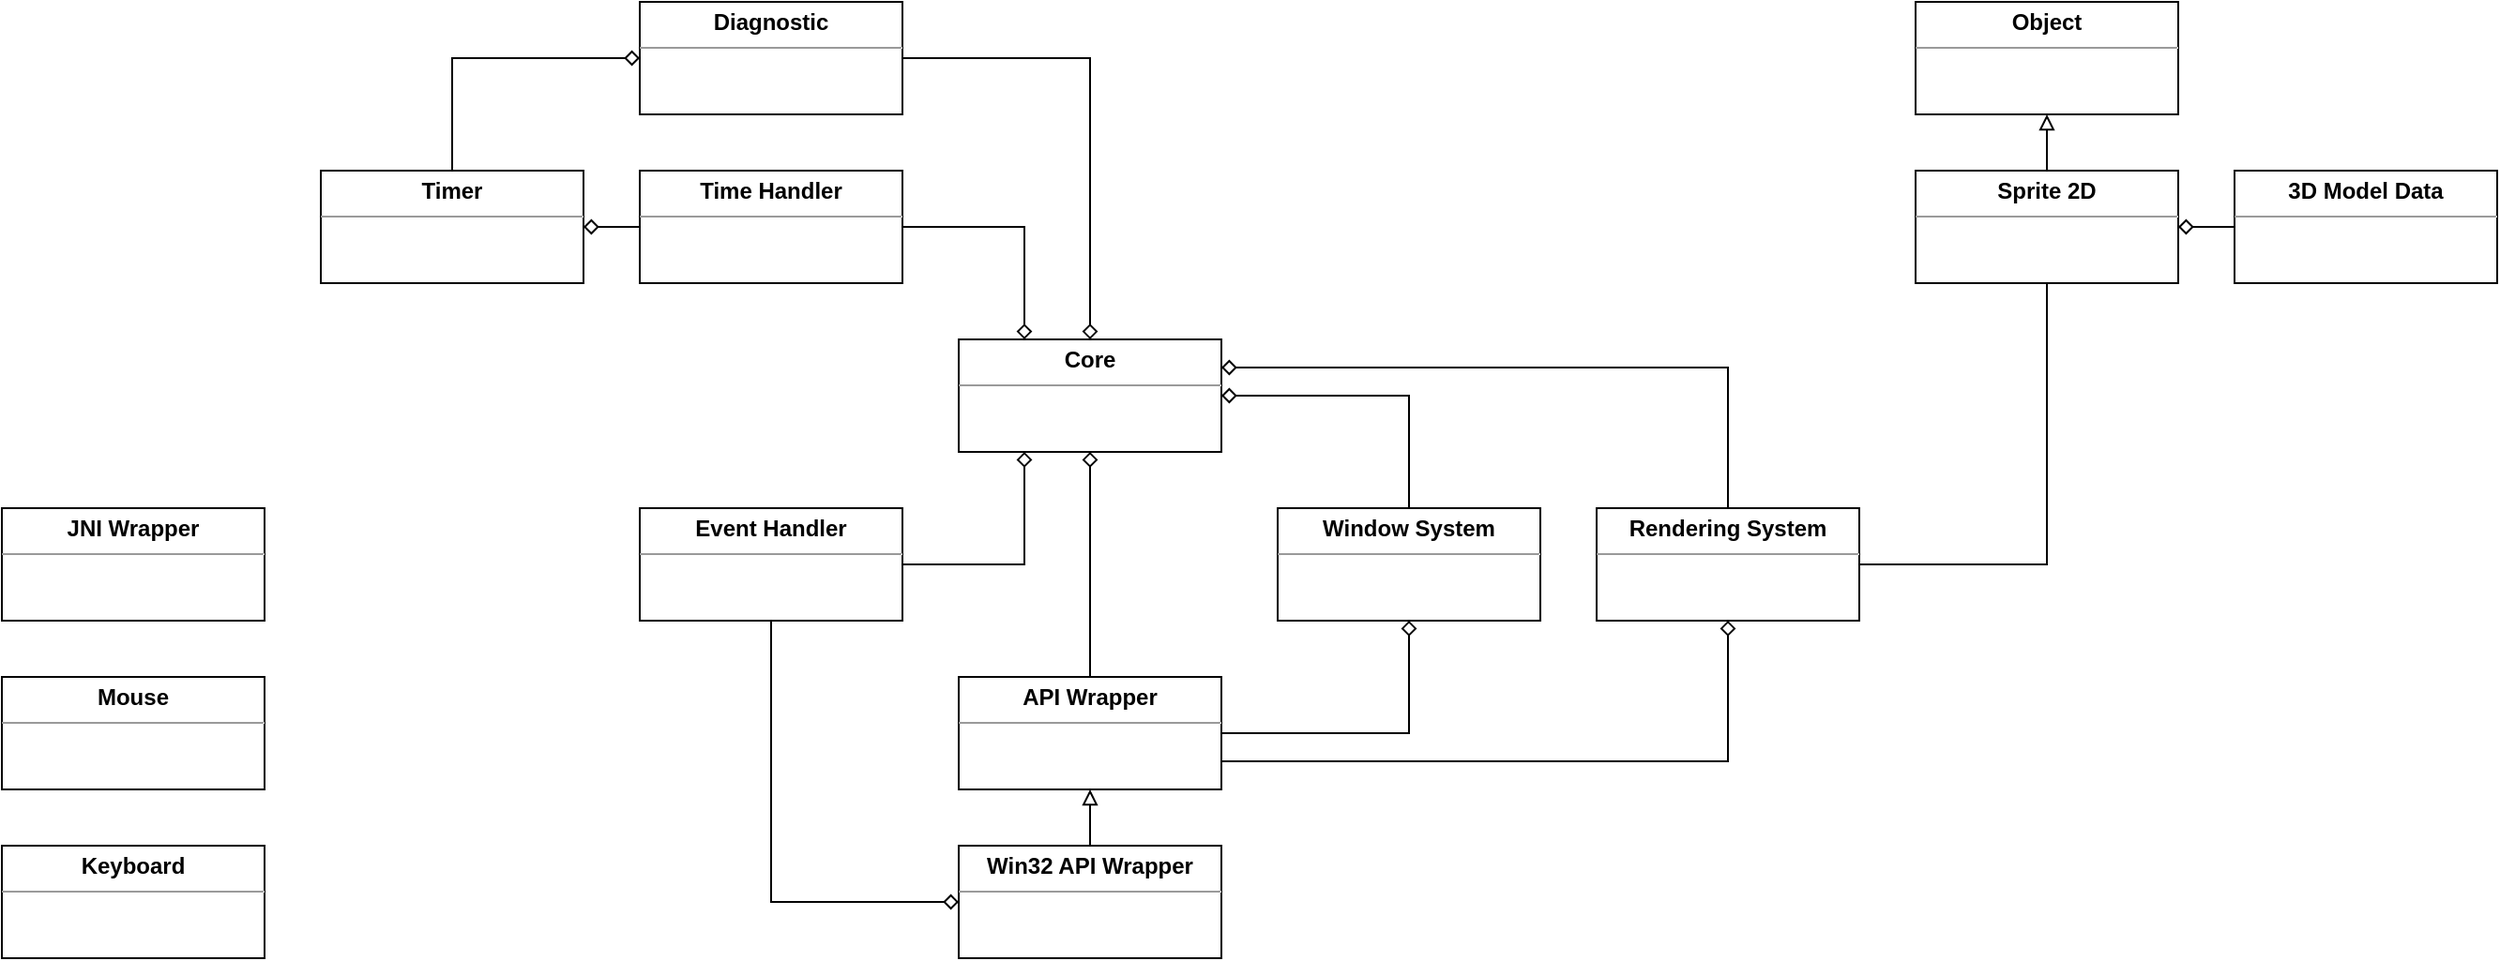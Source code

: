 <mxfile version="13.7.5" type="device"><diagram id="DmxBHvmwaSEjA6_VeW33" name="Page-1"><mxGraphModel dx="3197" dy="2439" grid="1" gridSize="10" guides="1" tooltips="1" connect="1" arrows="1" fold="1" page="1" pageScale="1" pageWidth="827" pageHeight="1169" math="0" shadow="0"><root><mxCell id="0"/><mxCell id="1" parent="0"/><mxCell id="AmZ64zttbgACXLcnOUk--17" value="" style="edgeStyle=orthogonalEdgeStyle;rounded=0;orthogonalLoop=1;jettySize=auto;html=1;endArrow=none;endFill=0;entryX=1;entryY=0.5;entryDx=0;entryDy=0;startArrow=diamond;startFill=0;exitX=0.25;exitY=0;exitDx=0;exitDy=0;" parent="1" source="m0LTPqCmksejL25E1hFx-1" target="mVHAmvGUp1Sz0_ahpl1V-3" edge="1"><mxGeometry relative="1" as="geometry"><mxPoint x="300" y="-360" as="targetPoint"/></mxGeometry></mxCell><mxCell id="m0LTPqCmksejL25E1hFx-1" value="&lt;p style=&quot;margin: 0px ; margin-top: 4px ; text-align: center&quot;&gt;&lt;b&gt;Core&lt;/b&gt;&lt;/p&gt;&lt;hr size=&quot;1&quot;&gt;&lt;div style=&quot;height: 2px&quot;&gt;&lt;/div&gt;" style="verticalAlign=top;align=left;overflow=fill;fontSize=12;fontFamily=Helvetica;html=1;" parent="1" vertex="1"><mxGeometry x="200" y="-200" width="140" height="60" as="geometry"/></mxCell><mxCell id="AmZ64zttbgACXLcnOUk--14" value="" style="edgeStyle=orthogonalEdgeStyle;rounded=0;orthogonalLoop=1;jettySize=auto;html=1;endArrow=diamond;endFill=0;entryX=0;entryY=0.5;entryDx=0;entryDy=0;exitX=0.5;exitY=1;exitDx=0;exitDy=0;" parent="1" source="mVHAmvGUp1Sz0_ahpl1V-1" target="mVHAmvGUp1Sz0_ahpl1V-8" edge="1"><mxGeometry relative="1" as="geometry"/></mxCell><mxCell id="AmZ64zttbgACXLcnOUk--15" value="" style="edgeStyle=orthogonalEdgeStyle;rounded=0;orthogonalLoop=1;jettySize=auto;html=1;endArrow=diamond;endFill=0;entryX=0.25;entryY=1;entryDx=0;entryDy=0;" parent="1" source="mVHAmvGUp1Sz0_ahpl1V-1" target="m0LTPqCmksejL25E1hFx-1" edge="1"><mxGeometry relative="1" as="geometry"/></mxCell><mxCell id="mVHAmvGUp1Sz0_ahpl1V-1" value="&lt;p style=&quot;margin: 0px ; margin-top: 4px ; text-align: center&quot;&gt;&lt;b&gt;Event Handler&lt;/b&gt;&lt;/p&gt;&lt;hr size=&quot;1&quot;&gt;&lt;div style=&quot;height: 2px&quot;&gt;&lt;/div&gt;" style="verticalAlign=top;align=left;overflow=fill;fontSize=12;fontFamily=Helvetica;html=1;" parent="1" vertex="1"><mxGeometry x="30" y="-110" width="140" height="60" as="geometry"/></mxCell><mxCell id="AmZ64zttbgACXLcnOUk--18" value="" style="edgeStyle=orthogonalEdgeStyle;rounded=0;orthogonalLoop=1;jettySize=auto;html=1;startArrow=none;startFill=0;endArrow=diamond;endFill=0;" parent="1" source="mVHAmvGUp1Sz0_ahpl1V-3" target="nWeJJFYkCO01219bqxLl-8" edge="1"><mxGeometry relative="1" as="geometry"/></mxCell><mxCell id="mVHAmvGUp1Sz0_ahpl1V-3" value="&lt;p style=&quot;margin: 0px ; margin-top: 4px ; text-align: center&quot;&gt;&lt;b&gt;Time Handler&lt;/b&gt;&lt;/p&gt;&lt;hr size=&quot;1&quot;&gt;&lt;div style=&quot;height: 2px&quot;&gt;&lt;/div&gt;" style="verticalAlign=top;align=left;overflow=fill;fontSize=12;fontFamily=Helvetica;html=1;" parent="1" vertex="1"><mxGeometry x="30" y="-290" width="140" height="60" as="geometry"/></mxCell><mxCell id="AmZ64zttbgACXLcnOUk--6" value="" style="edgeStyle=orthogonalEdgeStyle;rounded=0;orthogonalLoop=1;jettySize=auto;html=1;endArrow=diamond;endFill=0;entryX=1;entryY=0.5;entryDx=0;entryDy=0;exitX=0.5;exitY=0;exitDx=0;exitDy=0;" parent="1" source="mVHAmvGUp1Sz0_ahpl1V-4" target="m0LTPqCmksejL25E1hFx-1" edge="1"><mxGeometry relative="1" as="geometry"/></mxCell><mxCell id="mVHAmvGUp1Sz0_ahpl1V-4" value="&lt;p style=&quot;margin: 0px ; margin-top: 4px ; text-align: center&quot;&gt;&lt;b&gt;Window System&lt;/b&gt;&lt;/p&gt;&lt;hr size=&quot;1&quot;&gt;&lt;div style=&quot;height: 2px&quot;&gt;&lt;/div&gt;" style="verticalAlign=top;align=left;overflow=fill;fontSize=12;fontFamily=Helvetica;html=1;" parent="1" vertex="1"><mxGeometry x="370" y="-110" width="140" height="60" as="geometry"/></mxCell><mxCell id="AmZ64zttbgACXLcnOUk--8" value="" style="edgeStyle=orthogonalEdgeStyle;rounded=0;orthogonalLoop=1;jettySize=auto;html=1;endArrow=diamond;endFill=0;entryX=0.5;entryY=1;entryDx=0;entryDy=0;exitX=1;exitY=0.5;exitDx=0;exitDy=0;" parent="1" source="mVHAmvGUp1Sz0_ahpl1V-5" target="mVHAmvGUp1Sz0_ahpl1V-4" edge="1"><mxGeometry relative="1" as="geometry"/></mxCell><mxCell id="AmZ64zttbgACXLcnOUk--10" value="" style="edgeStyle=orthogonalEdgeStyle;rounded=0;orthogonalLoop=1;jettySize=auto;html=1;endArrow=diamond;endFill=0;entryX=0.5;entryY=1;entryDx=0;entryDy=0;exitX=1;exitY=0.75;exitDx=0;exitDy=0;" parent="1" source="mVHAmvGUp1Sz0_ahpl1V-5" target="mVHAmvGUp1Sz0_ahpl1V-6" edge="1"><mxGeometry relative="1" as="geometry"/></mxCell><mxCell id="AmZ64zttbgACXLcnOUk--12" value="" style="edgeStyle=orthogonalEdgeStyle;rounded=0;orthogonalLoop=1;jettySize=auto;html=1;endArrow=diamond;endFill=0;entryX=0.5;entryY=1;entryDx=0;entryDy=0;" parent="1" source="mVHAmvGUp1Sz0_ahpl1V-5" target="m0LTPqCmksejL25E1hFx-1" edge="1"><mxGeometry relative="1" as="geometry"/></mxCell><mxCell id="mVHAmvGUp1Sz0_ahpl1V-5" value="&lt;p style=&quot;margin: 0px ; margin-top: 4px ; text-align: center&quot;&gt;&lt;b&gt;API Wrapper&lt;/b&gt;&lt;/p&gt;&lt;hr size=&quot;1&quot;&gt;&lt;div style=&quot;height: 2px&quot;&gt;&lt;/div&gt;" style="verticalAlign=top;align=left;overflow=fill;fontSize=12;fontFamily=Helvetica;html=1;" parent="1" vertex="1"><mxGeometry x="200" y="-20" width="140" height="60" as="geometry"/></mxCell><mxCell id="AmZ64zttbgACXLcnOUk--5" value="" style="edgeStyle=orthogonalEdgeStyle;rounded=0;orthogonalLoop=1;jettySize=auto;html=1;endArrow=diamond;endFill=0;exitX=0.5;exitY=0;exitDx=0;exitDy=0;entryX=1;entryY=0.25;entryDx=0;entryDy=0;" parent="1" source="mVHAmvGUp1Sz0_ahpl1V-6" target="m0LTPqCmksejL25E1hFx-1" edge="1"><mxGeometry relative="1" as="geometry"><mxPoint x="360" y="-190" as="targetPoint"/></mxGeometry></mxCell><mxCell id="mVHAmvGUp1Sz0_ahpl1V-6" value="&lt;p style=&quot;margin: 0px ; margin-top: 4px ; text-align: center&quot;&gt;&lt;b&gt;Rendering System&lt;/b&gt;&lt;/p&gt;&lt;hr size=&quot;1&quot;&gt;&lt;div style=&quot;height: 2px&quot;&gt;&lt;/div&gt;" style="verticalAlign=top;align=left;overflow=fill;fontSize=12;fontFamily=Helvetica;html=1;" parent="1" vertex="1"><mxGeometry x="540" y="-110" width="140" height="60" as="geometry"/></mxCell><mxCell id="AmZ64zttbgACXLcnOUk--11" value="" style="edgeStyle=orthogonalEdgeStyle;rounded=0;orthogonalLoop=1;jettySize=auto;html=1;endArrow=block;endFill=0;" parent="1" source="mVHAmvGUp1Sz0_ahpl1V-8" target="mVHAmvGUp1Sz0_ahpl1V-5" edge="1"><mxGeometry relative="1" as="geometry"/></mxCell><mxCell id="mVHAmvGUp1Sz0_ahpl1V-8" value="&lt;p style=&quot;margin: 0px ; margin-top: 4px ; text-align: center&quot;&gt;&lt;b&gt;Win32 API Wrapper&lt;/b&gt;&lt;/p&gt;&lt;hr size=&quot;1&quot;&gt;&lt;div style=&quot;height: 2px&quot;&gt;&lt;/div&gt;" style="verticalAlign=top;align=left;overflow=fill;fontSize=12;fontFamily=Helvetica;html=1;" parent="1" vertex="1"><mxGeometry x="200" y="70" width="140" height="60" as="geometry"/></mxCell><mxCell id="AmZ64zttbgACXLcnOUk--23" value="" style="edgeStyle=orthogonalEdgeStyle;rounded=0;orthogonalLoop=1;jettySize=auto;html=1;startArrow=none;startFill=0;endArrow=diamond;endFill=0;entryX=0;entryY=0.5;entryDx=0;entryDy=0;exitX=0.5;exitY=0;exitDx=0;exitDy=0;" parent="1" source="nWeJJFYkCO01219bqxLl-8" target="AmZ64zttbgACXLcnOUk--20" edge="1"><mxGeometry relative="1" as="geometry"><mxPoint x="-70" y="-280" as="targetPoint"/></mxGeometry></mxCell><mxCell id="nWeJJFYkCO01219bqxLl-8" value="&lt;p style=&quot;margin: 0px ; margin-top: 4px ; text-align: center&quot;&gt;&lt;b&gt;Timer&lt;/b&gt;&lt;/p&gt;&lt;hr size=&quot;1&quot;&gt;&lt;div style=&quot;height: 2px&quot;&gt;&lt;/div&gt;" style="verticalAlign=top;align=left;overflow=fill;fontSize=12;fontFamily=Helvetica;html=1;" parent="1" vertex="1"><mxGeometry x="-140" y="-290" width="140" height="60" as="geometry"/></mxCell><mxCell id="AmZ64zttbgACXLcnOUk--21" value="" style="edgeStyle=orthogonalEdgeStyle;rounded=0;orthogonalLoop=1;jettySize=auto;html=1;startArrow=none;startFill=0;endArrow=diamond;endFill=0;entryX=0.5;entryY=0;entryDx=0;entryDy=0;" parent="1" source="AmZ64zttbgACXLcnOUk--20" target="m0LTPqCmksejL25E1hFx-1" edge="1"><mxGeometry relative="1" as="geometry"/></mxCell><mxCell id="AmZ64zttbgACXLcnOUk--20" value="&lt;p style=&quot;margin: 0px ; margin-top: 4px ; text-align: center&quot;&gt;&lt;b&gt;Diagnostic&lt;/b&gt;&lt;/p&gt;&lt;hr size=&quot;1&quot;&gt;&lt;div style=&quot;height: 2px&quot;&gt;&lt;/div&gt;" style="verticalAlign=top;align=left;overflow=fill;fontSize=12;fontFamily=Helvetica;html=1;" parent="1" vertex="1"><mxGeometry x="30" y="-380" width="140" height="60" as="geometry"/></mxCell><mxCell id="AmZ64zttbgACXLcnOUk--24" value="&lt;p style=&quot;margin: 0px ; margin-top: 4px ; text-align: center&quot;&gt;&lt;b&gt;JNI Wrapper&lt;/b&gt;&lt;/p&gt;&lt;hr size=&quot;1&quot;&gt;&lt;div style=&quot;height: 2px&quot;&gt;&lt;/div&gt;" style="verticalAlign=top;align=left;overflow=fill;fontSize=12;fontFamily=Helvetica;html=1;" parent="1" vertex="1"><mxGeometry x="-310" y="-110" width="140" height="60" as="geometry"/></mxCell><mxCell id="AmZ64zttbgACXLcnOUk--25" value="&lt;p style=&quot;margin: 0px ; margin-top: 4px ; text-align: center&quot;&gt;&lt;b&gt;Mouse&lt;/b&gt;&lt;/p&gt;&lt;hr size=&quot;1&quot;&gt;&lt;div style=&quot;height: 2px&quot;&gt;&lt;/div&gt;" style="verticalAlign=top;align=left;overflow=fill;fontSize=12;fontFamily=Helvetica;html=1;" parent="1" vertex="1"><mxGeometry x="-310" y="-20" width="140" height="60" as="geometry"/></mxCell><mxCell id="AmZ64zttbgACXLcnOUk--26" value="&lt;p style=&quot;margin: 0px ; margin-top: 4px ; text-align: center&quot;&gt;&lt;b&gt;Object&lt;/b&gt;&lt;/p&gt;&lt;hr size=&quot;1&quot;&gt;&lt;div style=&quot;height: 2px&quot;&gt;&lt;/div&gt;" style="verticalAlign=top;align=left;overflow=fill;fontSize=12;fontFamily=Helvetica;html=1;" parent="1" vertex="1"><mxGeometry x="710" y="-380" width="140" height="60" as="geometry"/></mxCell><mxCell id="zvIVXCyFgAx1XUiH4hp0-1" value="&lt;p style=&quot;margin: 0px ; margin-top: 4px ; text-align: center&quot;&gt;&lt;b&gt;Keyboard&lt;/b&gt;&lt;/p&gt;&lt;hr size=&quot;1&quot;&gt;&lt;div style=&quot;height: 2px&quot;&gt;&lt;/div&gt;" style="verticalAlign=top;align=left;overflow=fill;fontSize=12;fontFamily=Helvetica;html=1;" parent="1" vertex="1"><mxGeometry x="-310" y="70" width="140" height="60" as="geometry"/></mxCell><mxCell id="gL6Gu-oai_UXaJEY5KbO-1" value="" style="edgeStyle=orthogonalEdgeStyle;rounded=0;orthogonalLoop=1;jettySize=auto;html=1;endArrow=block;endFill=0;" edge="1" parent="1" source="QlFH_eEzF1UJTMR9AHLq-1" target="AmZ64zttbgACXLcnOUk--26"><mxGeometry relative="1" as="geometry"/></mxCell><mxCell id="gL6Gu-oai_UXaJEY5KbO-2" value="" style="edgeStyle=orthogonalEdgeStyle;rounded=0;orthogonalLoop=1;jettySize=auto;html=1;endArrow=none;endFill=0;startArrow=diamond;startFill=0;" edge="1" parent="1" source="QlFH_eEzF1UJTMR9AHLq-1" target="QlFH_eEzF1UJTMR9AHLq-4"><mxGeometry relative="1" as="geometry"/></mxCell><mxCell id="gL6Gu-oai_UXaJEY5KbO-3" value="" style="edgeStyle=orthogonalEdgeStyle;rounded=0;orthogonalLoop=1;jettySize=auto;html=1;startArrow=none;startFill=0;endArrow=none;endFill=0;exitX=0.5;exitY=1;exitDx=0;exitDy=0;entryX=1;entryY=0.5;entryDx=0;entryDy=0;" edge="1" parent="1" source="QlFH_eEzF1UJTMR9AHLq-1" target="mVHAmvGUp1Sz0_ahpl1V-6"><mxGeometry relative="1" as="geometry"/></mxCell><mxCell id="QlFH_eEzF1UJTMR9AHLq-1" value="&lt;p style=&quot;margin: 0px ; margin-top: 4px ; text-align: center&quot;&gt;&lt;b&gt;Sprite 2D&lt;/b&gt;&lt;/p&gt;&lt;hr size=&quot;1&quot;&gt;&lt;div style=&quot;height: 2px&quot;&gt;&lt;/div&gt;" style="verticalAlign=top;align=left;overflow=fill;fontSize=12;fontFamily=Helvetica;html=1;" parent="1" vertex="1"><mxGeometry x="710" y="-290" width="140" height="60" as="geometry"/></mxCell><mxCell id="QlFH_eEzF1UJTMR9AHLq-4" value="&lt;p style=&quot;margin: 0px ; margin-top: 4px ; text-align: center&quot;&gt;&lt;b&gt;3D Model Data&lt;/b&gt;&lt;/p&gt;&lt;hr size=&quot;1&quot;&gt;&lt;div style=&quot;height: 2px&quot;&gt;&lt;/div&gt;" style="verticalAlign=top;align=left;overflow=fill;fontSize=12;fontFamily=Helvetica;html=1;" parent="1" vertex="1"><mxGeometry x="880" y="-290" width="140" height="60" as="geometry"/></mxCell></root></mxGraphModel></diagram></mxfile>